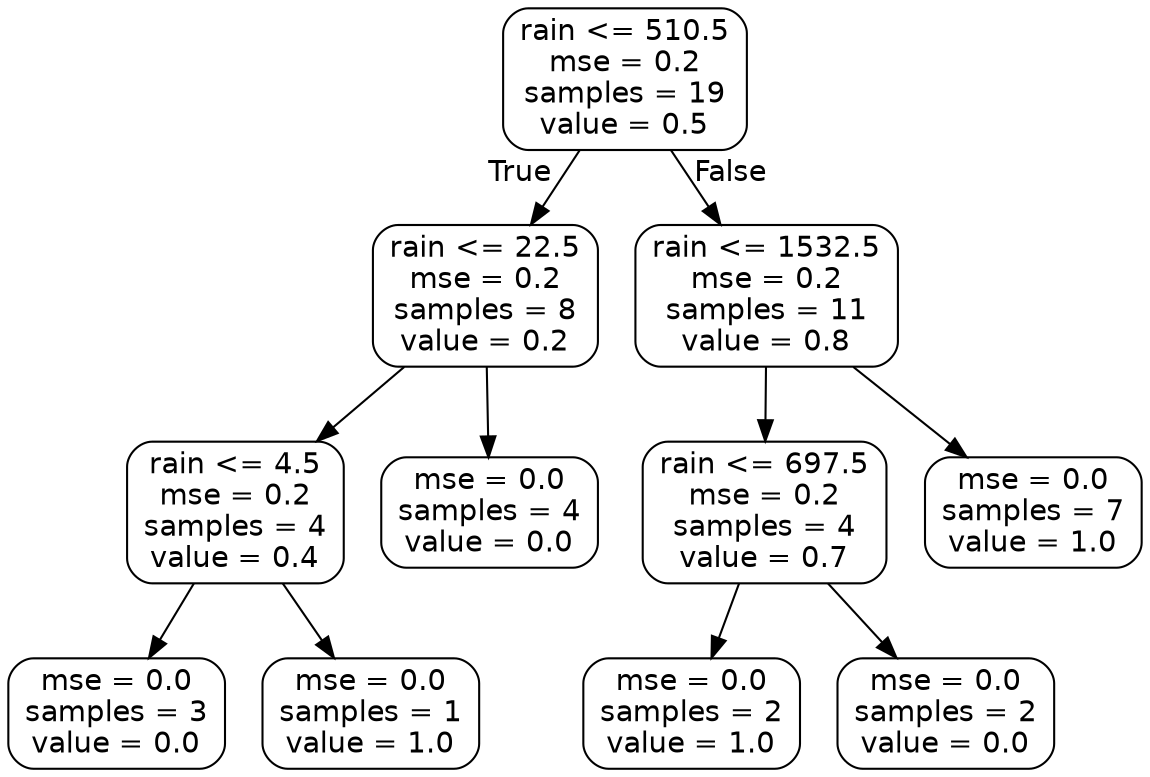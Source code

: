 digraph Tree {
node [shape=box, style="rounded", color="black", fontname=helvetica] ;
edge [fontname=helvetica] ;
0 [label="rain <= 510.5\nmse = 0.2\nsamples = 19\nvalue = 0.5"] ;
1 [label="rain <= 22.5\nmse = 0.2\nsamples = 8\nvalue = 0.2"] ;
0 -> 1 [labeldistance=2.5, labelangle=45, headlabel="True"] ;
2 [label="rain <= 4.5\nmse = 0.2\nsamples = 4\nvalue = 0.4"] ;
1 -> 2 ;
3 [label="mse = 0.0\nsamples = 3\nvalue = 0.0"] ;
2 -> 3 ;
4 [label="mse = 0.0\nsamples = 1\nvalue = 1.0"] ;
2 -> 4 ;
5 [label="mse = 0.0\nsamples = 4\nvalue = 0.0"] ;
1 -> 5 ;
6 [label="rain <= 1532.5\nmse = 0.2\nsamples = 11\nvalue = 0.8"] ;
0 -> 6 [labeldistance=2.5, labelangle=-45, headlabel="False"] ;
7 [label="rain <= 697.5\nmse = 0.2\nsamples = 4\nvalue = 0.7"] ;
6 -> 7 ;
8 [label="mse = 0.0\nsamples = 2\nvalue = 1.0"] ;
7 -> 8 ;
9 [label="mse = 0.0\nsamples = 2\nvalue = 0.0"] ;
7 -> 9 ;
10 [label="mse = 0.0\nsamples = 7\nvalue = 1.0"] ;
6 -> 10 ;
}
